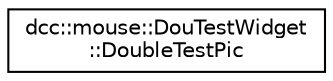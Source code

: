 digraph "类继承关系图"
{
  edge [fontname="Helvetica",fontsize="10",labelfontname="Helvetica",labelfontsize="10"];
  node [fontname="Helvetica",fontsize="10",shape=record];
  rankdir="LR";
  Node0 [label="dcc::mouse::DouTestWidget\l::DoubleTestPic",height=0.2,width=0.4,color="black", fillcolor="white", style="filled",URL="$structdcc_1_1mouse_1_1_dou_test_widget_1_1_double_test_pic.html"];
}
